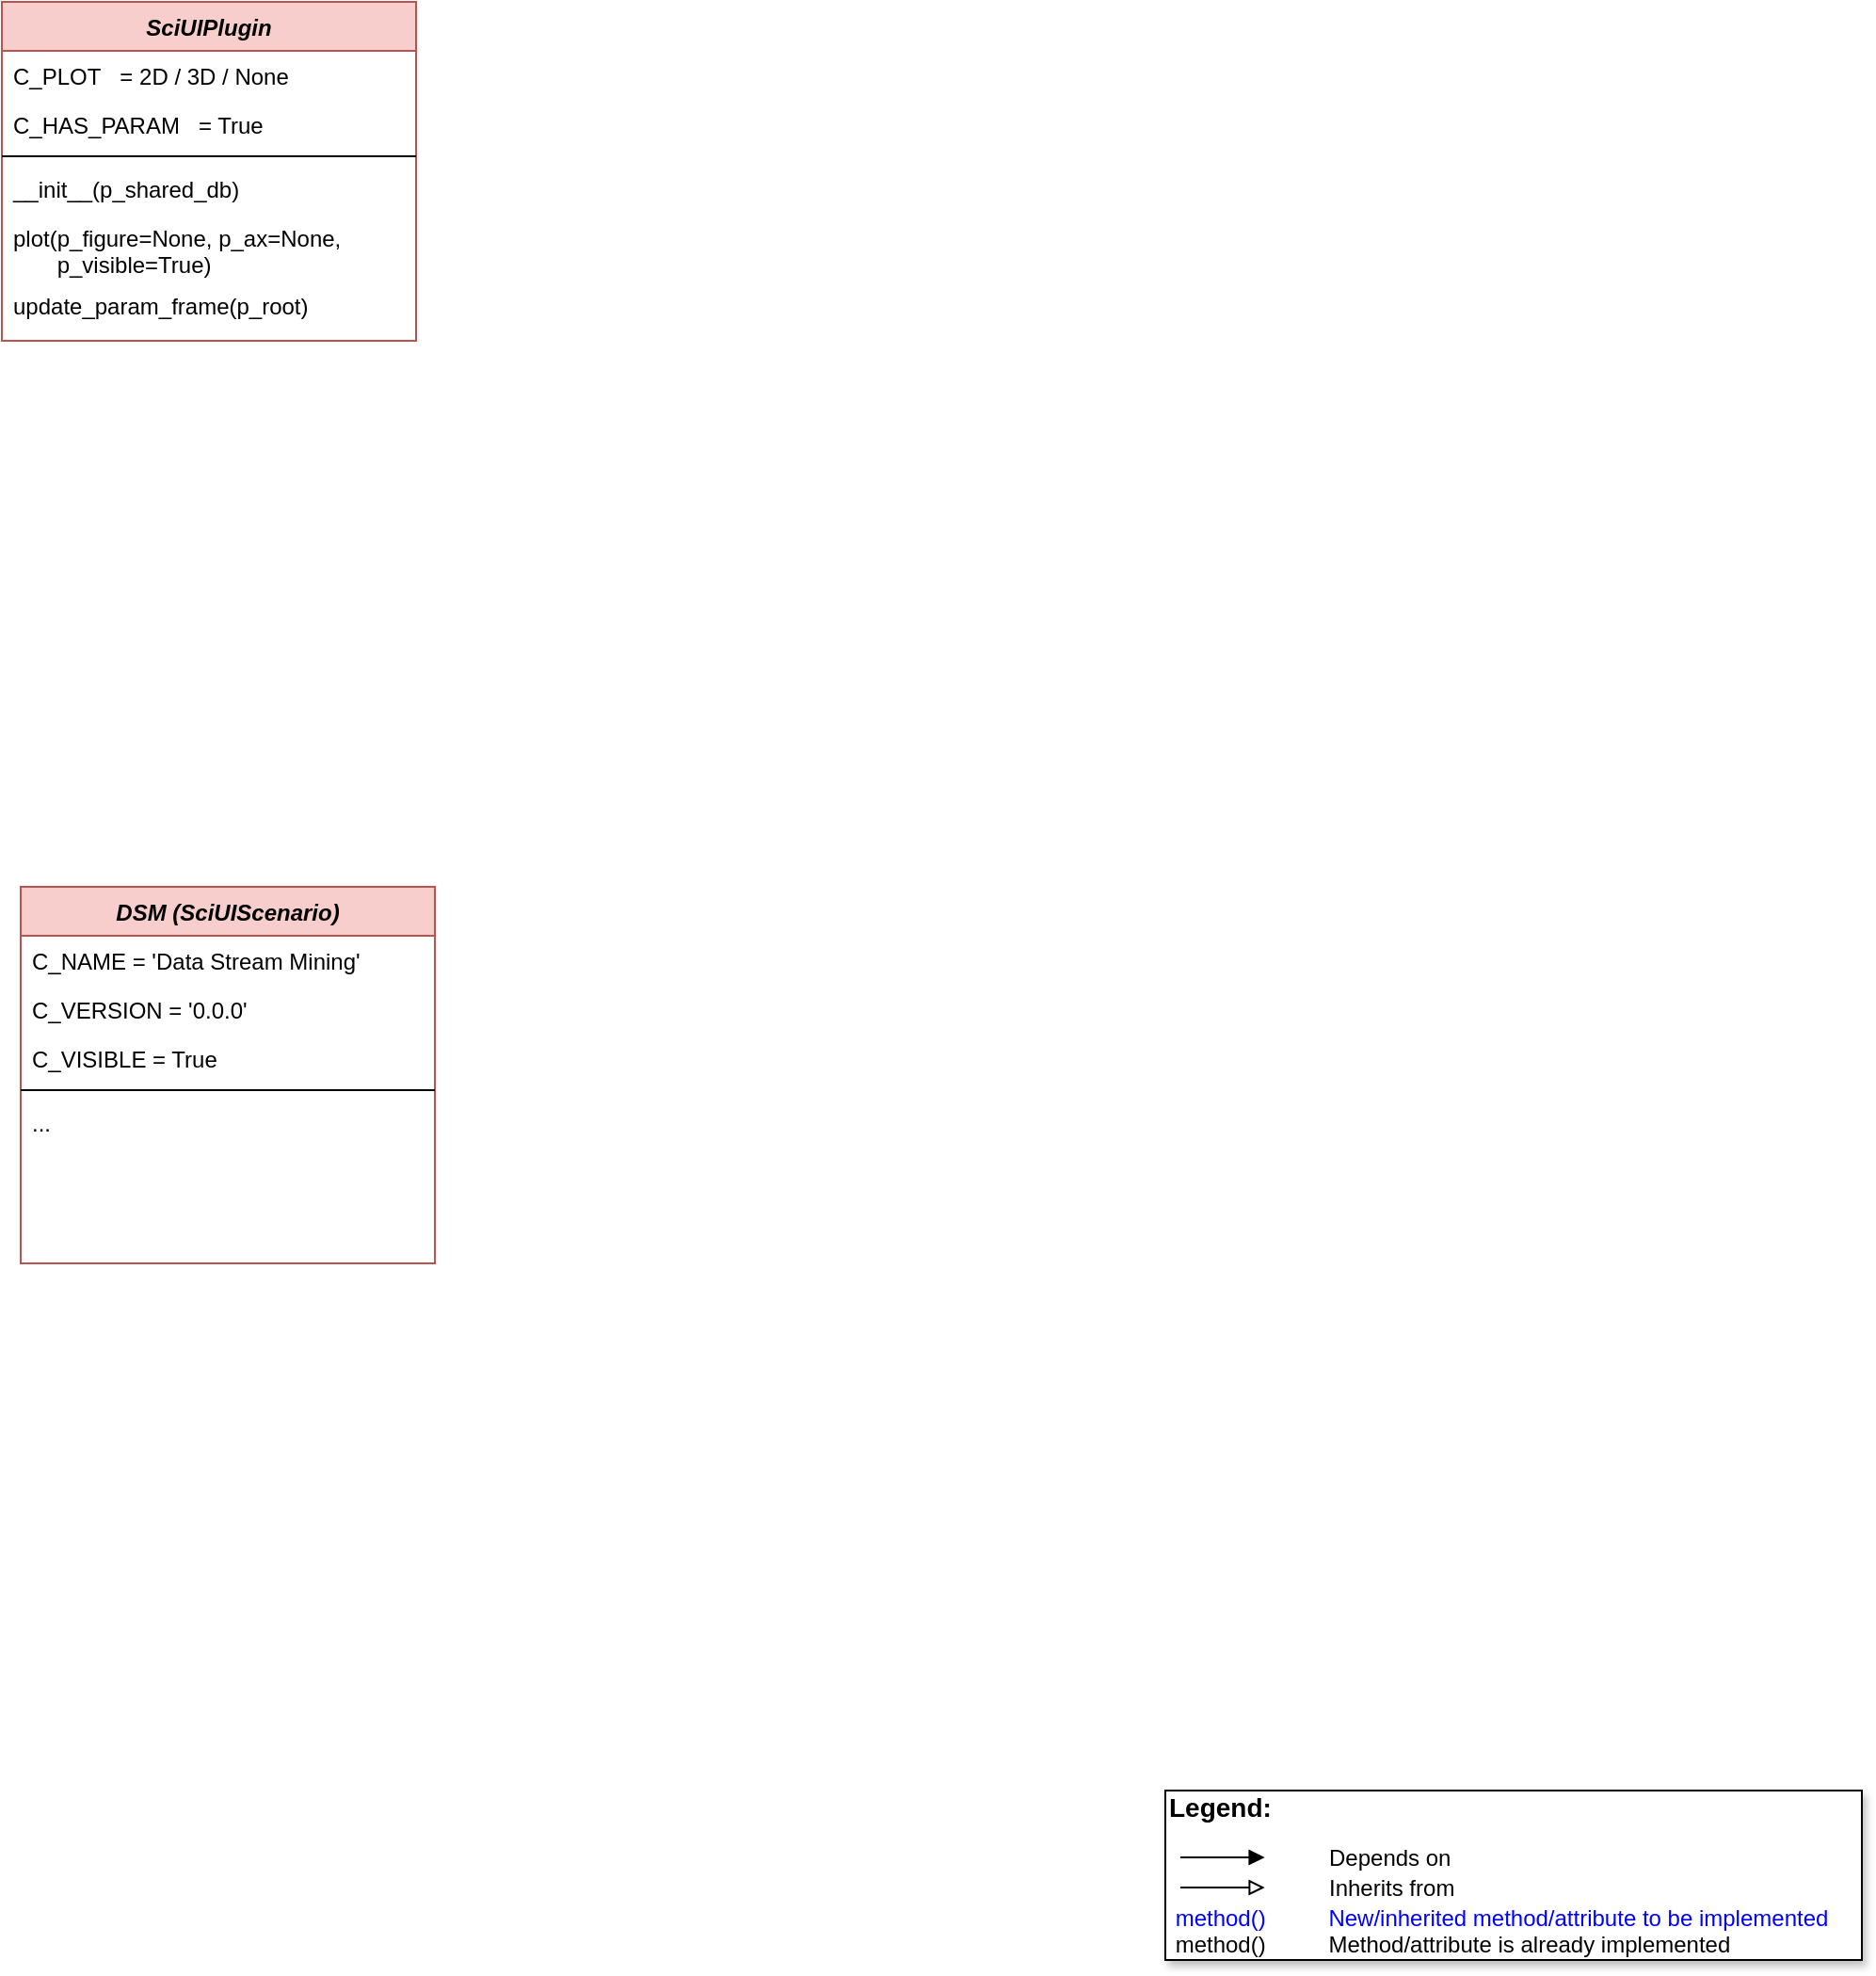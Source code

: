 <mxfile version="14.5.1" type="device"><diagram id="C5RBs43oDa-KdzZeNtuy" name="Page-1"><mxGraphModel dx="1386" dy="851" grid="1" gridSize="10" guides="1" tooltips="1" connect="1" arrows="1" fold="1" page="1" pageScale="1" pageWidth="1654" pageHeight="2336" math="0" shadow="0"><root><mxCell id="WIyWlLk6GJQsqaUBKTNV-0"/><mxCell id="WIyWlLk6GJQsqaUBKTNV-1" parent="WIyWlLk6GJQsqaUBKTNV-0"/><mxCell id="CJTdCbTjX57TeYxt9lMX-11" value="" style="group;container=1;" connectable="0" vertex="1" parent="WIyWlLk6GJQsqaUBKTNV-1"><mxGeometry x="798" y="1030" width="370" height="90" as="geometry"/></mxCell><mxCell id="CJTdCbTjX57TeYxt9lMX-12" value="&lt;font color=&quot;#000000&quot; size=&quot;1&quot;&gt;&lt;b style=&quot;font-size: 14px&quot;&gt;Legend:&lt;br&gt;&lt;/b&gt;&lt;/font&gt;&lt;br&gt;&lt;br&gt;&lt;br&gt;&lt;font color=&quot;#0000ff&quot;&gt;&amp;nbsp;method()&amp;nbsp; &amp;nbsp; &amp;nbsp; &amp;nbsp; &amp;nbsp; New/inherited method/attribute to be implemented&lt;/font&gt;&lt;br&gt;&lt;font color=&quot;#000000&quot;&gt;&amp;nbsp;method()&amp;nbsp; &amp;nbsp; &amp;nbsp; &amp;nbsp; &amp;nbsp; Method/attribute is already implemented&lt;/font&gt;" style="text;html=1;align=left;verticalAlign=middle;whiteSpace=wrap;rounded=0;fontColor=#006600;strokeColor=#000000;shadow=1;fillColor=#ffffff;" vertex="1" parent="CJTdCbTjX57TeYxt9lMX-11"><mxGeometry width="370.0" height="90" as="geometry"/></mxCell><mxCell id="CJTdCbTjX57TeYxt9lMX-13" value="Depends on" style="endArrow=block;html=1;labelPosition=right;verticalLabelPosition=middle;align=left;verticalAlign=middle;endFill=1;fontSize=12;" edge="1" parent="CJTdCbTjX57TeYxt9lMX-11"><mxGeometry x="1" y="32" width="50" height="50" relative="1" as="geometry"><mxPoint x="7.97" y="35.5" as="sourcePoint"/><mxPoint x="52.818" y="35.5" as="targetPoint"/><mxPoint x="32" y="32" as="offset"/></mxGeometry></mxCell><mxCell id="CJTdCbTjX57TeYxt9lMX-14" value="Inherits from" style="endArrow=block;html=1;labelPosition=right;verticalLabelPosition=middle;align=left;verticalAlign=middle;endFill=0;fontSize=12;" edge="1" parent="CJTdCbTjX57TeYxt9lMX-11"><mxGeometry x="1" y="32" width="50" height="50" relative="1" as="geometry"><mxPoint x="7.97" y="51.5" as="sourcePoint"/><mxPoint x="52.818" y="51.5" as="targetPoint"/><mxPoint x="32" y="32" as="offset"/></mxGeometry></mxCell><mxCell id="CJTdCbTjX57TeYxt9lMX-34" value="SciUIPlugin" style="swimlane;fontStyle=3;align=center;verticalAlign=top;childLayout=stackLayout;horizontal=1;startSize=26;horizontalStack=0;resizeParent=1;resizeLast=0;collapsible=1;marginBottom=0;rounded=0;shadow=0;strokeWidth=1;fillColor=#f8cecc;strokeColor=#b85450;" vertex="1" parent="WIyWlLk6GJQsqaUBKTNV-1"><mxGeometry x="180" y="80" width="220" height="180" as="geometry"><mxRectangle x="230" y="140" width="160" height="26" as="alternateBounds"/></mxGeometry></mxCell><mxCell id="CJTdCbTjX57TeYxt9lMX-21" value="C_PLOT   = 2D / 3D / None" style="text;align=left;verticalAlign=top;spacingLeft=4;spacingRight=4;overflow=hidden;rotatable=0;points=[[0,0.5],[1,0.5]];portConstraint=eastwest;" vertex="1" parent="CJTdCbTjX57TeYxt9lMX-34"><mxGeometry y="26" width="220" height="26" as="geometry"/></mxCell><mxCell id="CJTdCbTjX57TeYxt9lMX-44" value="C_HAS_PARAM   = True" style="text;align=left;verticalAlign=top;spacingLeft=4;spacingRight=4;overflow=hidden;rotatable=0;points=[[0,0.5],[1,0.5]];portConstraint=eastwest;" vertex="1" parent="CJTdCbTjX57TeYxt9lMX-34"><mxGeometry y="52" width="220" height="26" as="geometry"/></mxCell><mxCell id="CJTdCbTjX57TeYxt9lMX-37" value="" style="line;html=1;strokeWidth=1;align=left;verticalAlign=middle;spacingTop=-1;spacingLeft=3;spacingRight=3;rotatable=0;labelPosition=right;points=[];portConstraint=eastwest;" vertex="1" parent="CJTdCbTjX57TeYxt9lMX-34"><mxGeometry y="78" width="220" height="8" as="geometry"/></mxCell><mxCell id="CJTdCbTjX57TeYxt9lMX-45" value="__init__(p_shared_db)" style="text;align=left;verticalAlign=top;spacingLeft=4;spacingRight=4;overflow=hidden;rotatable=0;points=[[0,0.5],[1,0.5]];portConstraint=eastwest;" vertex="1" parent="CJTdCbTjX57TeYxt9lMX-34"><mxGeometry y="86" width="220" height="26" as="geometry"/></mxCell><mxCell id="CJTdCbTjX57TeYxt9lMX-39" value="plot(p_figure=None, p_ax=None,&#10;       p_visible=True)" style="text;align=left;verticalAlign=top;spacingLeft=4;spacingRight=4;overflow=hidden;rotatable=0;points=[[0,0.5],[1,0.5]];portConstraint=eastwest;" vertex="1" parent="CJTdCbTjX57TeYxt9lMX-34"><mxGeometry y="112" width="220" height="36" as="geometry"/></mxCell><mxCell id="CJTdCbTjX57TeYxt9lMX-41" value="update_param_frame(p_root)" style="text;align=left;verticalAlign=top;spacingLeft=4;spacingRight=4;overflow=hidden;rotatable=0;points=[[0,0.5],[1,0.5]];portConstraint=eastwest;" vertex="1" parent="CJTdCbTjX57TeYxt9lMX-34"><mxGeometry y="148" width="220" height="26" as="geometry"/></mxCell><mxCell id="CJTdCbTjX57TeYxt9lMX-46" value="DSM (SciUIScenario)" style="swimlane;fontStyle=3;align=center;verticalAlign=top;childLayout=stackLayout;horizontal=1;startSize=26;horizontalStack=0;resizeParent=1;resizeLast=0;collapsible=1;marginBottom=0;rounded=0;shadow=0;strokeWidth=1;fillColor=#f8cecc;strokeColor=#b85450;" vertex="1" parent="WIyWlLk6GJQsqaUBKTNV-1"><mxGeometry x="190" y="550" width="220" height="200" as="geometry"><mxRectangle x="230" y="140" width="160" height="26" as="alternateBounds"/></mxGeometry></mxCell><mxCell id="CJTdCbTjX57TeYxt9lMX-47" value="C_NAME = 'Data Stream Mining'" style="text;align=left;verticalAlign=top;spacingLeft=4;spacingRight=4;overflow=hidden;rotatable=0;points=[[0,0.5],[1,0.5]];portConstraint=eastwest;" vertex="1" parent="CJTdCbTjX57TeYxt9lMX-46"><mxGeometry y="26" width="220" height="26" as="geometry"/></mxCell><mxCell id="CJTdCbTjX57TeYxt9lMX-48" value="C_VERSION = '0.0.0'" style="text;align=left;verticalAlign=top;spacingLeft=4;spacingRight=4;overflow=hidden;rotatable=0;points=[[0,0.5],[1,0.5]];portConstraint=eastwest;" vertex="1" parent="CJTdCbTjX57TeYxt9lMX-46"><mxGeometry y="52" width="220" height="26" as="geometry"/></mxCell><mxCell id="CJTdCbTjX57TeYxt9lMX-53" value="C_VISIBLE = True" style="text;align=left;verticalAlign=top;spacingLeft=4;spacingRight=4;overflow=hidden;rotatable=0;points=[[0,0.5],[1,0.5]];portConstraint=eastwest;" vertex="1" parent="CJTdCbTjX57TeYxt9lMX-46"><mxGeometry y="78" width="220" height="26" as="geometry"/></mxCell><mxCell id="CJTdCbTjX57TeYxt9lMX-49" value="" style="line;html=1;strokeWidth=1;align=left;verticalAlign=middle;spacingTop=-1;spacingLeft=3;spacingRight=3;rotatable=0;labelPosition=right;points=[];portConstraint=eastwest;" vertex="1" parent="CJTdCbTjX57TeYxt9lMX-46"><mxGeometry y="104" width="220" height="8" as="geometry"/></mxCell><mxCell id="CJTdCbTjX57TeYxt9lMX-50" value="..." style="text;align=left;verticalAlign=top;spacingLeft=4;spacingRight=4;overflow=hidden;rotatable=0;points=[[0,0.5],[1,0.5]];portConstraint=eastwest;" vertex="1" parent="CJTdCbTjX57TeYxt9lMX-46"><mxGeometry y="112" width="220" height="26" as="geometry"/></mxCell></root></mxGraphModel></diagram></mxfile>